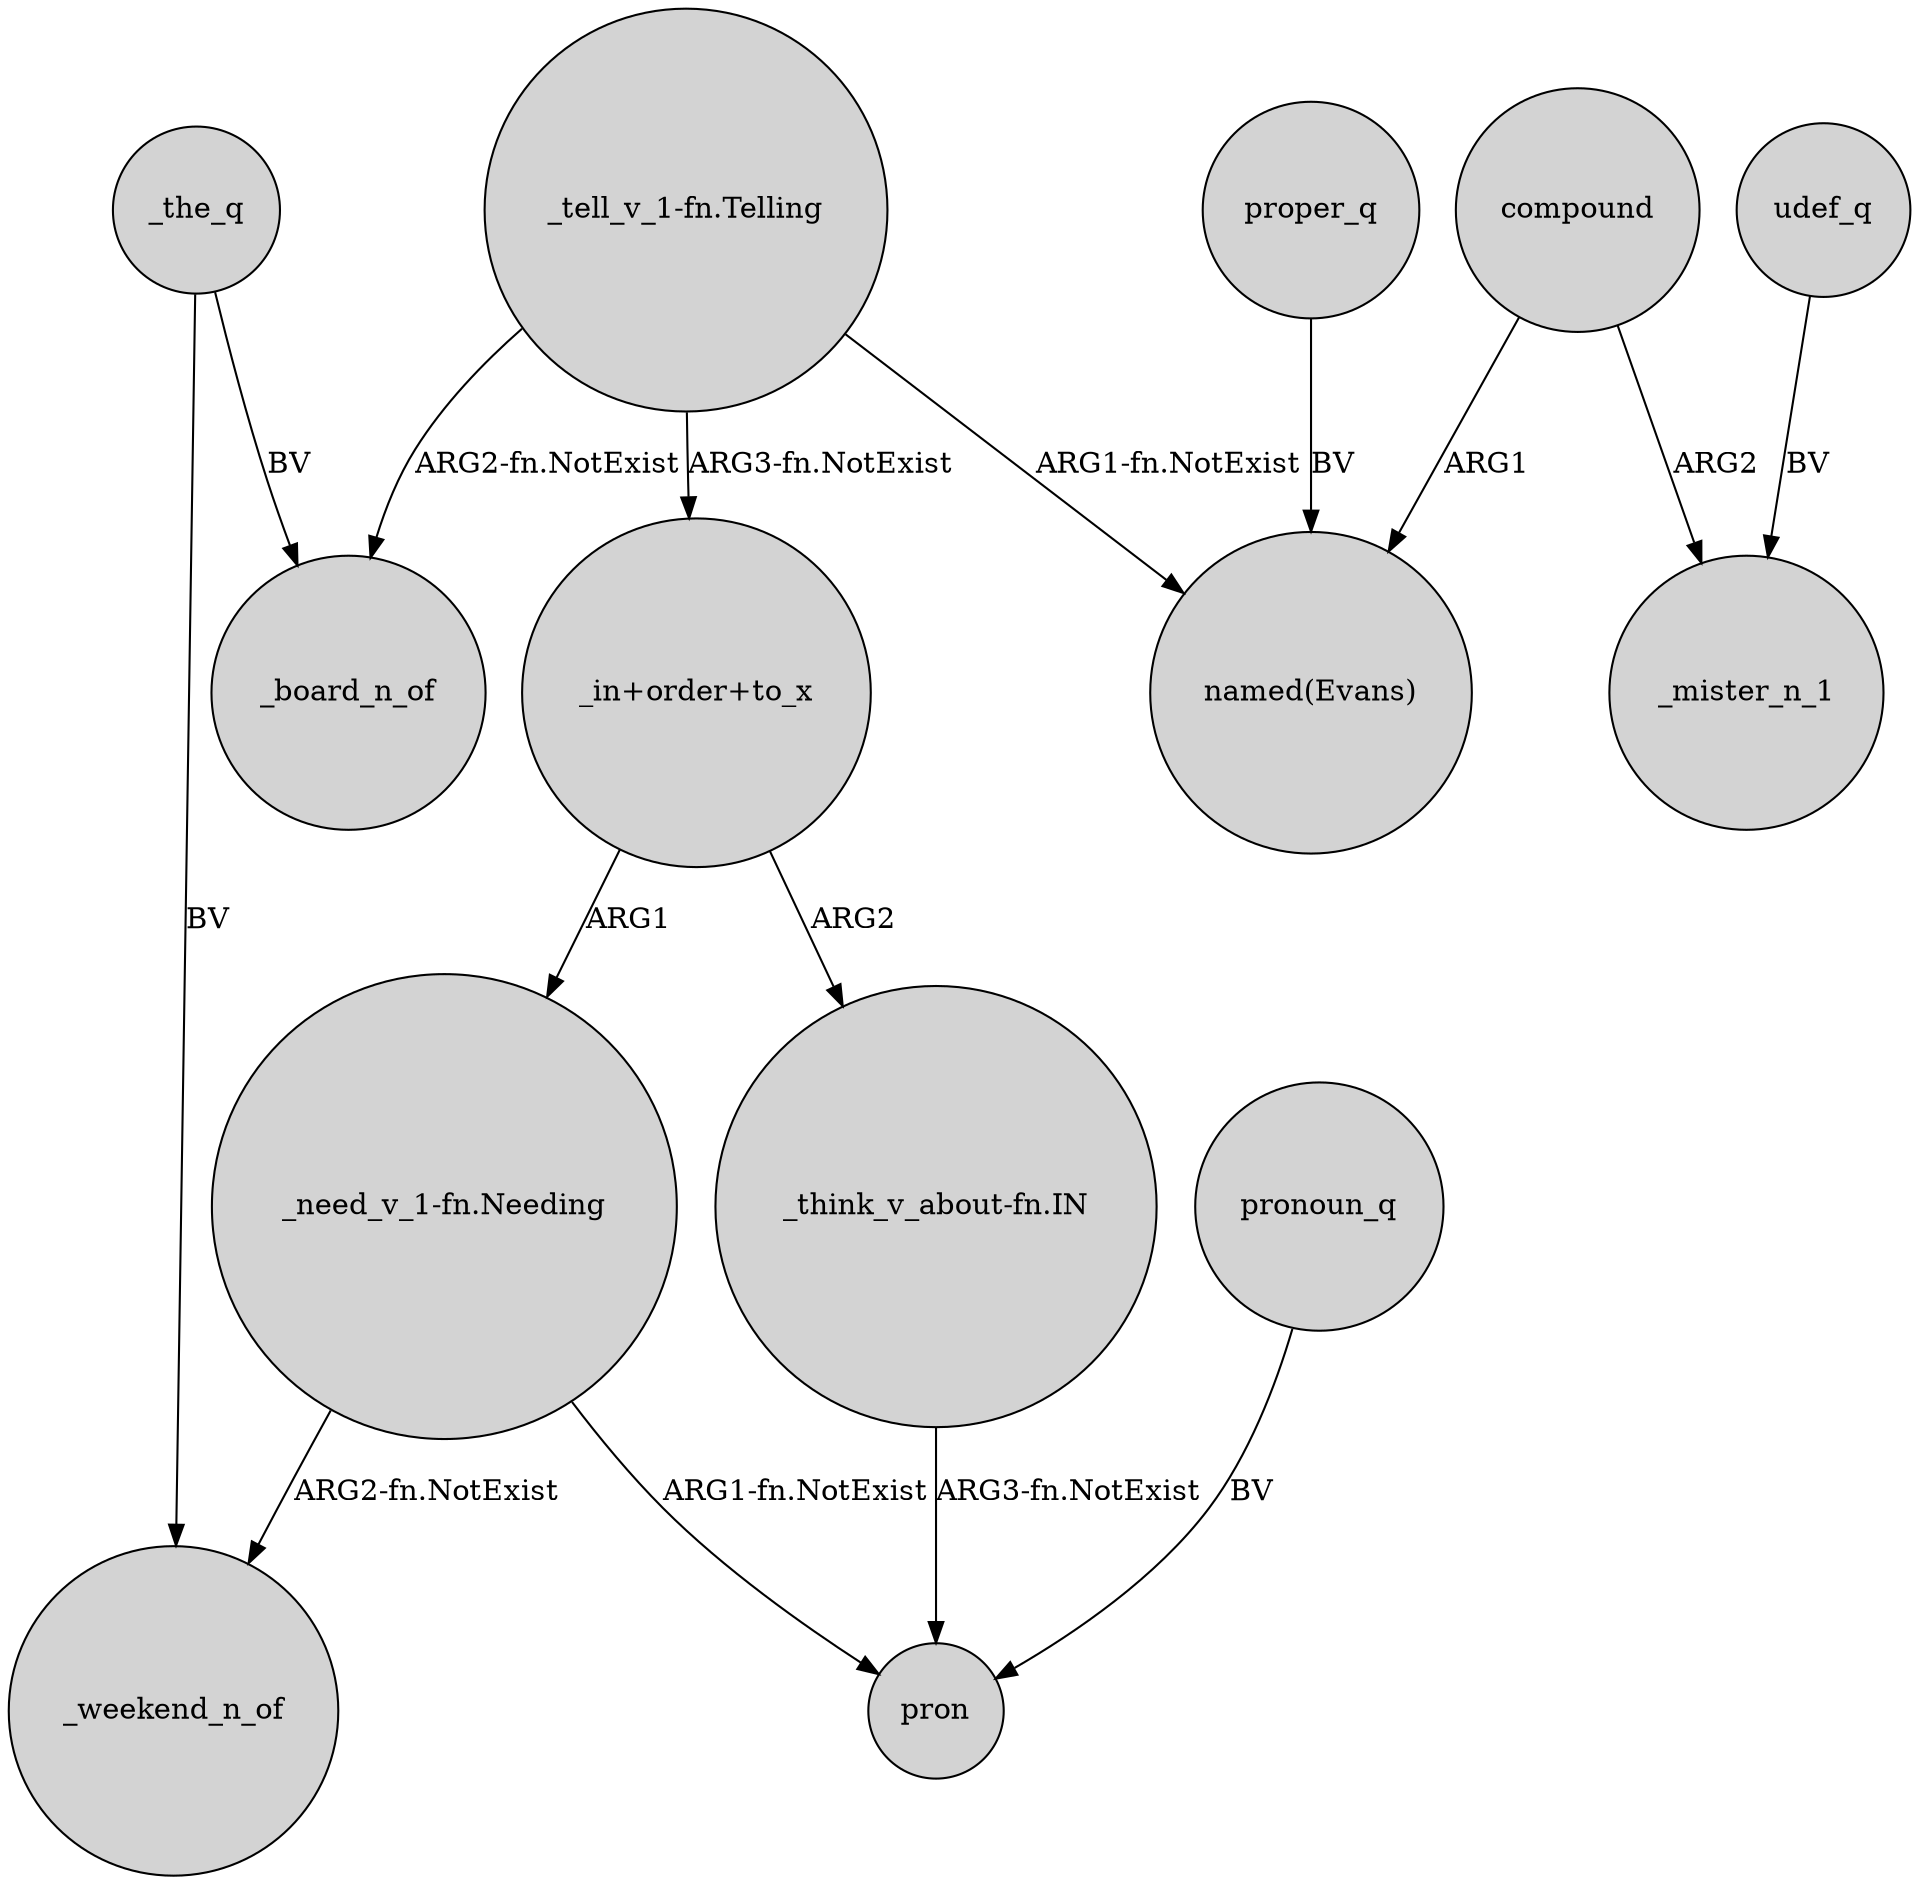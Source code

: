 digraph {
	node [shape=circle style=filled]
	"_need_v_1-fn.Needing" -> _weekend_n_of [label="ARG2-fn.NotExist"]
	udef_q -> _mister_n_1 [label=BV]
	"_in+order+to_x" -> "_think_v_about-fn.IN" [label=ARG2]
	proper_q -> "named(Evans)" [label=BV]
	compound -> "named(Evans)" [label=ARG1]
	"_tell_v_1-fn.Telling" -> _board_n_of [label="ARG2-fn.NotExist"]
	_the_q -> _board_n_of [label=BV]
	"_tell_v_1-fn.Telling" -> "named(Evans)" [label="ARG1-fn.NotExist"]
	"_think_v_about-fn.IN" -> pron [label="ARG3-fn.NotExist"]
	"_need_v_1-fn.Needing" -> pron [label="ARG1-fn.NotExist"]
	_the_q -> _weekend_n_of [label=BV]
	"_tell_v_1-fn.Telling" -> "_in+order+to_x" [label="ARG3-fn.NotExist"]
	compound -> _mister_n_1 [label=ARG2]
	"_in+order+to_x" -> "_need_v_1-fn.Needing" [label=ARG1]
	pronoun_q -> pron [label=BV]
}

